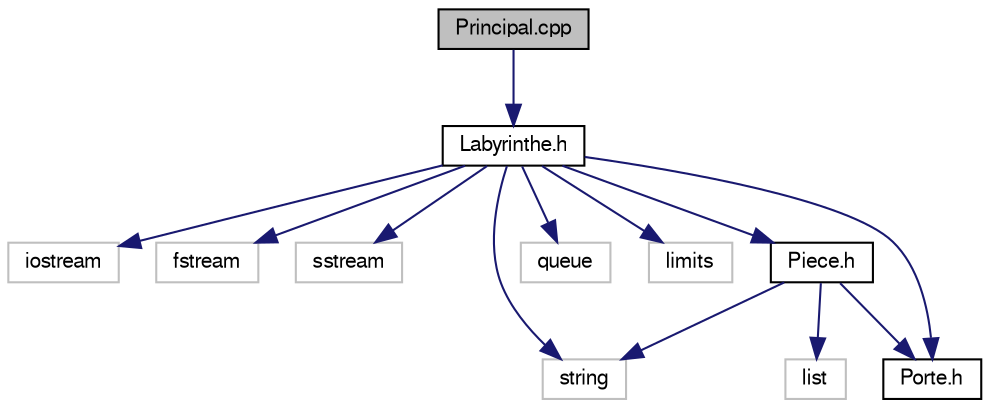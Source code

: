 digraph "Principal.cpp"
{
 // LATEX_PDF_SIZE
  edge [fontname="FreeSans",fontsize="10",labelfontname="FreeSans",labelfontsize="10"];
  node [fontname="FreeSans",fontsize="10",shape=record];
  Node1 [label="Principal.cpp",height=0.2,width=0.4,color="black", fillcolor="grey75", style="filled", fontcolor="black",tooltip="Ce fichier contient un main pour tester le labyrinthe."];
  Node1 -> Node2 [color="midnightblue",fontsize="10",style="solid",fontname="FreeSans"];
  Node2 [label="Labyrinthe.h",height=0.2,width=0.4,color="black", fillcolor="white", style="filled",URL="$_labyrinthe_8h.html",tooltip="Ce fichier contient l'interface d'un labyrinthe."];
  Node2 -> Node3 [color="midnightblue",fontsize="10",style="solid",fontname="FreeSans"];
  Node3 [label="iostream",height=0.2,width=0.4,color="grey75", fillcolor="white", style="filled",tooltip=" "];
  Node2 -> Node4 [color="midnightblue",fontsize="10",style="solid",fontname="FreeSans"];
  Node4 [label="fstream",height=0.2,width=0.4,color="grey75", fillcolor="white", style="filled",tooltip=" "];
  Node2 -> Node5 [color="midnightblue",fontsize="10",style="solid",fontname="FreeSans"];
  Node5 [label="sstream",height=0.2,width=0.4,color="grey75", fillcolor="white", style="filled",tooltip=" "];
  Node2 -> Node6 [color="midnightblue",fontsize="10",style="solid",fontname="FreeSans"];
  Node6 [label="string",height=0.2,width=0.4,color="grey75", fillcolor="white", style="filled",tooltip=" "];
  Node2 -> Node7 [color="midnightblue",fontsize="10",style="solid",fontname="FreeSans"];
  Node7 [label="queue",height=0.2,width=0.4,color="grey75", fillcolor="white", style="filled",tooltip=" "];
  Node2 -> Node8 [color="midnightblue",fontsize="10",style="solid",fontname="FreeSans"];
  Node8 [label="limits",height=0.2,width=0.4,color="grey75", fillcolor="white", style="filled",tooltip=" "];
  Node2 -> Node9 [color="midnightblue",fontsize="10",style="solid",fontname="FreeSans"];
  Node9 [label="Porte.h",height=0.2,width=0.4,color="black", fillcolor="white", style="filled",URL="$_porte_8h.html",tooltip="Ce fichier contient l'interface d'une porte."];
  Node2 -> Node10 [color="midnightblue",fontsize="10",style="solid",fontname="FreeSans"];
  Node10 [label="Piece.h",height=0.2,width=0.4,color="black", fillcolor="white", style="filled",URL="$_piece_8h.html",tooltip="Ce fichier contient l'interface d'une pièce."];
  Node10 -> Node6 [color="midnightblue",fontsize="10",style="solid",fontname="FreeSans"];
  Node10 -> Node11 [color="midnightblue",fontsize="10",style="solid",fontname="FreeSans"];
  Node11 [label="list",height=0.2,width=0.4,color="grey75", fillcolor="white", style="filled",tooltip=" "];
  Node10 -> Node9 [color="midnightblue",fontsize="10",style="solid",fontname="FreeSans"];
}
